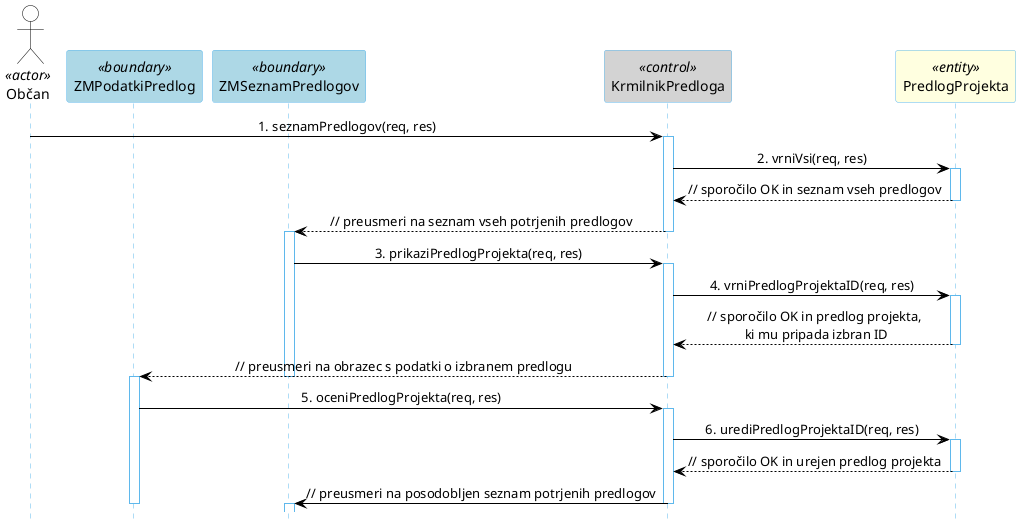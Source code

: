 @startuml
hide footbox

skinparam backgroundcolor transparent
skinparam defaultTextAlignment center
skinparam actorBorderColor black
skinparam actorBackgroundColor white
skinparam arrowColor black  
skinparam sequenceLifeLineBorderColor #5FB8EC
skinparam sequenceParticipantBorderColor #5FB8EC
skinparam sequenceParticipantBackgroundColor white


actor "Občan" as Prijavljen <<actor>>
participant "ZMPodatkiPredlog" as PodatkiPredlog <<boundary>>  #lightBlue
participant "ZMSeznamPredlogov" as SeznamPredlogov <<boundary>>  #lightBlue
participant "KrmilnikPredloga" as PKrmilnik <<control>> #lightGray
participant “PredlogProjekta” as Predloga <<entity>> #lightYellow

Prijavljen -> PKrmilnik: 1. seznamPredlogov(req, res)
activate PKrmilnik
PKrmilnik -> Predloga: 2. vrniVsi(req, res)
activate Predloga
PKrmilnik <-- Predloga: // sporočilo OK in seznam vseh predlogov
deactivate Predloga
SeznamPredlogov <-- PKrmilnik: // preusmeri na seznam vseh potrjenih predlogov
deactivate PKrmilnik
activate SeznamPredlogov
SeznamPredlogov -> PKrmilnik: 3. prikaziPredlogProjekta(req, res)
activate PKrmilnik
PKrmilnik -> Predloga: 4. vrniPredlogProjektaID(req, res)
activate Predloga
PKrmilnik <-- Predloga: // sporočilo OK in predlog projekta,\n ki mu pripada izbran ID
deactivate Predloga
PodatkiPredlog <-- PKrmilnik: // preusmeri na obrazec s podatki o izbranem predlogu
deactivate PKrmilnik
deactivate SeznamPredlogov
activate PodatkiPredlog
PodatkiPredlog -> PKrmilnik: 5. oceniPredlogProjekta(req, res)
activate PKrmilnik
PKrmilnik -> Predloga: 6. urediPredlogProjektaID(req, res)
activate Predloga
PKrmilnik <-- Predloga: // sporočilo OK in urejen predlog projekta
deactivate Predloga
SeznamPredlogov <- PKrmilnik: // preusmeri na posodobljen seznam potrjenih predlogov
deactivate PKrmilnik
deactivate PodatkiPredlog
activate SeznamPredlogov
@enduml